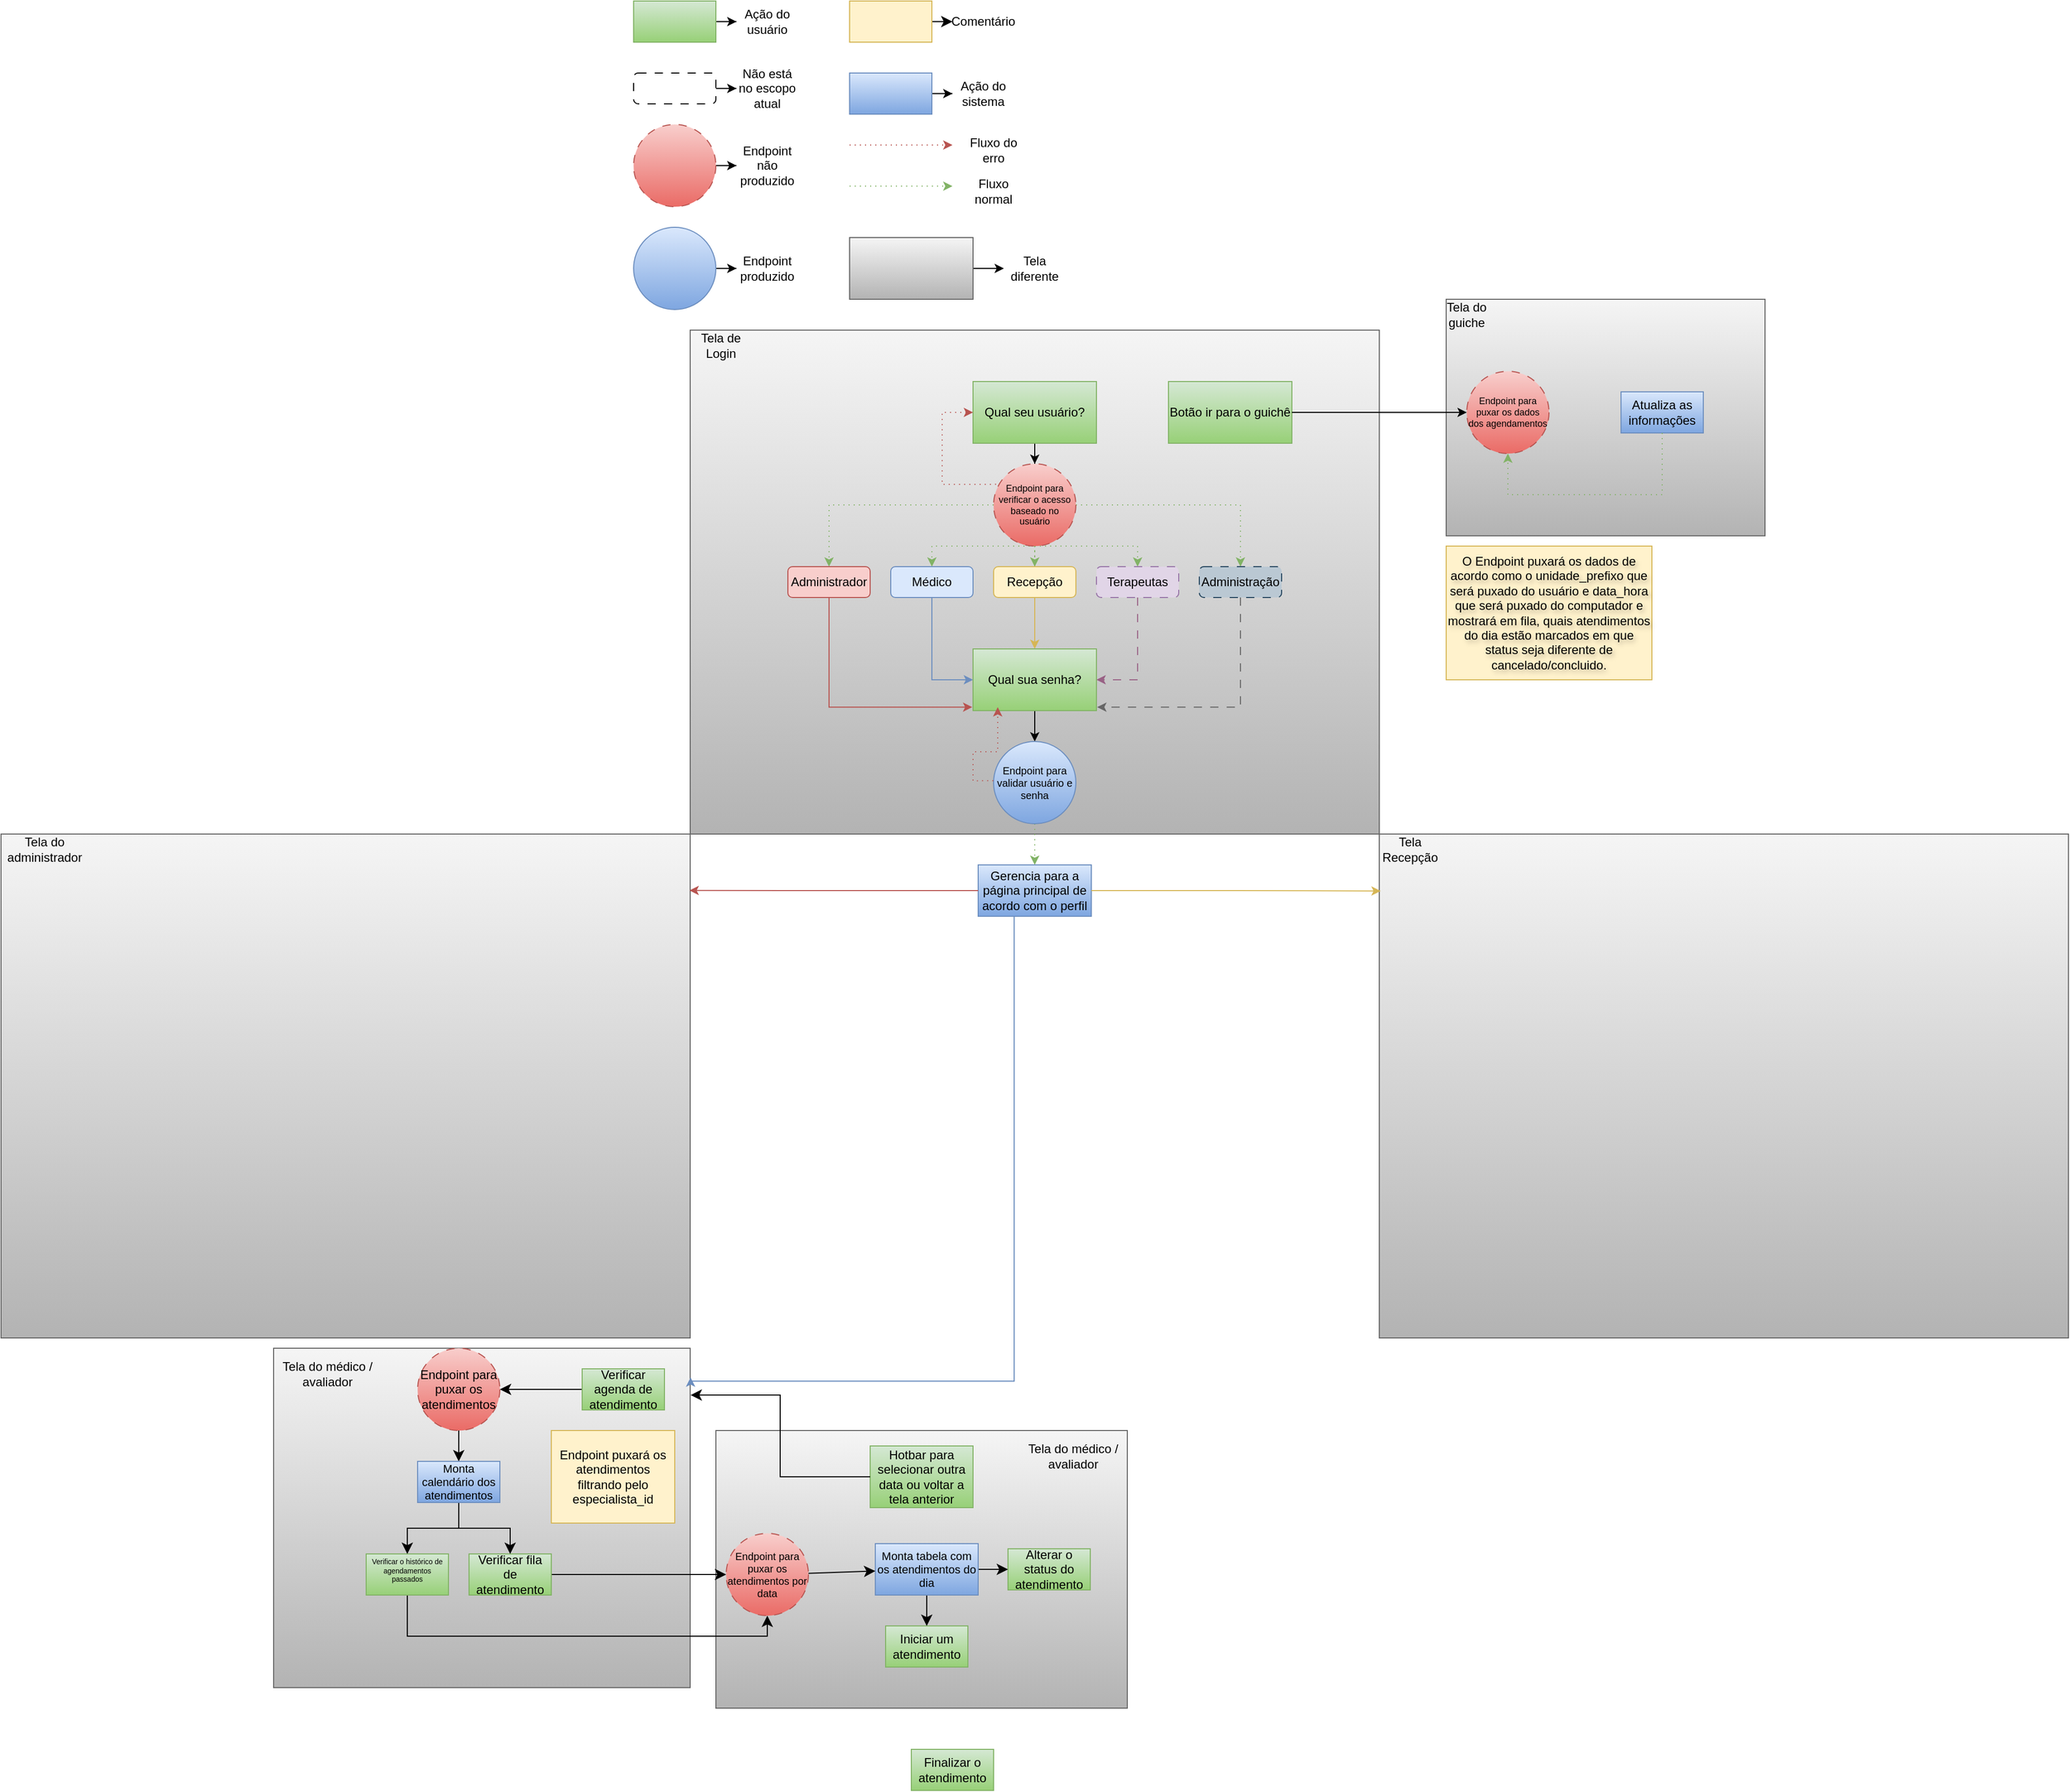 <mxfile version="26.1.3">
  <diagram name="Página-1" id="KBVwgaT-i-FmAO7iC0v5">
    <mxGraphModel dx="1583" dy="1899" grid="1" gridSize="10" guides="1" tooltips="1" connect="1" arrows="1" fold="1" page="1" pageScale="1" pageWidth="827" pageHeight="1169" math="0" shadow="0">
      <root>
        <mxCell id="0" />
        <mxCell id="1" parent="0" />
        <mxCell id="9BMJ-JanfPEMnErvBYdE-17" value="" style="rounded=0;whiteSpace=wrap;html=1;glass=0;fillColor=#f5f5f5;gradientColor=#b3b3b3;strokeColor=#666666;" vertex="1" parent="1">
          <mxGeometry x="90" y="1080" width="400" height="270" as="geometry" />
        </mxCell>
        <mxCell id="xjoWbX0M8VD2nlZDhd0g-40" value="" style="rounded=0;whiteSpace=wrap;html=1;glass=0;fillColor=#f5f5f5;gradientColor=#b3b3b3;strokeColor=#666666;" parent="1" vertex="1">
          <mxGeometry x="65" y="10" width="670" height="490" as="geometry" />
        </mxCell>
        <mxCell id="xjoWbX0M8VD2nlZDhd0g-2" value="" style="edgeStyle=orthogonalEdgeStyle;rounded=0;orthogonalLoop=1;jettySize=auto;html=1;" parent="1" source="5m3VtVwTfDAOqxTExHr1-1" target="xjoWbX0M8VD2nlZDhd0g-1" edge="1">
          <mxGeometry relative="1" as="geometry" />
        </mxCell>
        <mxCell id="5m3VtVwTfDAOqxTExHr1-1" value="Qual seu usuário?" style="rounded=0;whiteSpace=wrap;html=1;fillColor=#d5e8d4;gradientColor=#97d077;strokeColor=#82b366;" parent="1" vertex="1">
          <mxGeometry x="340" y="60" width="120" height="60" as="geometry" />
        </mxCell>
        <mxCell id="xjoWbX0M8VD2nlZDhd0g-6" style="edgeStyle=orthogonalEdgeStyle;rounded=0;orthogonalLoop=1;jettySize=auto;html=1;entryX=0.5;entryY=0;entryDx=0;entryDy=0;fillColor=#d5e8d4;gradientColor=#97d077;strokeColor=#82b366;dashed=1;dashPattern=1 4;" parent="1" source="xjoWbX0M8VD2nlZDhd0g-1" target="xjoWbX0M8VD2nlZDhd0g-3" edge="1">
          <mxGeometry relative="1" as="geometry" />
        </mxCell>
        <mxCell id="xjoWbX0M8VD2nlZDhd0g-7" style="edgeStyle=orthogonalEdgeStyle;rounded=0;orthogonalLoop=1;jettySize=auto;html=1;entryX=0.5;entryY=0;entryDx=0;entryDy=0;fillColor=#d5e8d4;gradientColor=#97d077;strokeColor=#82b366;dashed=1;dashPattern=1 4;" parent="1" source="xjoWbX0M8VD2nlZDhd0g-1" target="xjoWbX0M8VD2nlZDhd0g-5" edge="1">
          <mxGeometry relative="1" as="geometry">
            <Array as="points">
              <mxPoint x="300" y="220" />
            </Array>
          </mxGeometry>
        </mxCell>
        <mxCell id="xjoWbX0M8VD2nlZDhd0g-11" value="" style="edgeStyle=orthogonalEdgeStyle;rounded=0;orthogonalLoop=1;jettySize=auto;html=1;fillColor=#d5e8d4;gradientColor=#97d077;strokeColor=#82b366;dashed=1;dashPattern=1 4;" parent="1" source="xjoWbX0M8VD2nlZDhd0g-1" target="xjoWbX0M8VD2nlZDhd0g-8" edge="1">
          <mxGeometry relative="1" as="geometry" />
        </mxCell>
        <mxCell id="xjoWbX0M8VD2nlZDhd0g-12" style="edgeStyle=orthogonalEdgeStyle;rounded=0;orthogonalLoop=1;jettySize=auto;html=1;entryX=0.5;entryY=0;entryDx=0;entryDy=0;fillColor=#d5e8d4;gradientColor=#97d077;strokeColor=#82b366;dashed=1;dashPattern=1 4;" parent="1" source="xjoWbX0M8VD2nlZDhd0g-1" target="xjoWbX0M8VD2nlZDhd0g-9" edge="1">
          <mxGeometry relative="1" as="geometry">
            <Array as="points">
              <mxPoint x="500" y="220" />
            </Array>
          </mxGeometry>
        </mxCell>
        <mxCell id="xjoWbX0M8VD2nlZDhd0g-13" style="edgeStyle=orthogonalEdgeStyle;rounded=0;orthogonalLoop=1;jettySize=auto;html=1;exitX=1;exitY=1;exitDx=0;exitDy=0;entryX=0.5;entryY=0;entryDx=0;entryDy=0;fillColor=#d5e8d4;gradientColor=#97d077;strokeColor=#82b366;dashed=1;dashPattern=1 4;" parent="1" source="xjoWbX0M8VD2nlZDhd0g-1" target="xjoWbX0M8VD2nlZDhd0g-10" edge="1">
          <mxGeometry relative="1" as="geometry">
            <Array as="points">
              <mxPoint x="428" y="180" />
              <mxPoint x="600" y="180" />
            </Array>
          </mxGeometry>
        </mxCell>
        <mxCell id="xjoWbX0M8VD2nlZDhd0g-1" value="Endpoint para verificar o acesso baseado no usuário" style="ellipse;whiteSpace=wrap;html=1;aspect=fixed;fontSize=9;fillColor=#f8cecc;gradientColor=#ea6b66;strokeColor=#b85450;dashed=1;dashPattern=8 8;" parent="1" vertex="1">
          <mxGeometry x="360" y="140" width="80" height="80" as="geometry" />
        </mxCell>
        <mxCell id="xjoWbX0M8VD2nlZDhd0g-3" value="Administrador" style="rounded=1;whiteSpace=wrap;html=1;fillColor=#f8cecc;strokeColor=#b85450;" parent="1" vertex="1">
          <mxGeometry x="160" y="240" width="80" height="30" as="geometry" />
        </mxCell>
        <mxCell id="xjoWbX0M8VD2nlZDhd0g-21" style="edgeStyle=orthogonalEdgeStyle;rounded=0;orthogonalLoop=1;jettySize=auto;html=1;entryX=0;entryY=0.5;entryDx=0;entryDy=0;fillColor=#dae8fc;gradientColor=#7ea6e0;strokeColor=#6c8ebf;" parent="1" source="xjoWbX0M8VD2nlZDhd0g-5" target="xjoWbX0M8VD2nlZDhd0g-19" edge="1">
          <mxGeometry relative="1" as="geometry" />
        </mxCell>
        <mxCell id="xjoWbX0M8VD2nlZDhd0g-5" value="Médico" style="rounded=1;whiteSpace=wrap;html=1;fillColor=#dae8fc;strokeColor=#6c8ebf;" parent="1" vertex="1">
          <mxGeometry x="260" y="240" width="80" height="30" as="geometry" />
        </mxCell>
        <mxCell id="xjoWbX0M8VD2nlZDhd0g-20" value="" style="edgeStyle=orthogonalEdgeStyle;rounded=0;orthogonalLoop=1;jettySize=auto;html=1;fillColor=#fff2cc;gradientColor=#ffd966;strokeColor=#d6b656;" parent="1" source="xjoWbX0M8VD2nlZDhd0g-8" target="xjoWbX0M8VD2nlZDhd0g-19" edge="1">
          <mxGeometry relative="1" as="geometry" />
        </mxCell>
        <mxCell id="xjoWbX0M8VD2nlZDhd0g-8" value="Recepção" style="rounded=1;whiteSpace=wrap;html=1;fillColor=#fff2cc;strokeColor=#d6b656;" parent="1" vertex="1">
          <mxGeometry x="360" y="240" width="80" height="30" as="geometry" />
        </mxCell>
        <mxCell id="xjoWbX0M8VD2nlZDhd0g-24" style="edgeStyle=orthogonalEdgeStyle;rounded=0;orthogonalLoop=1;jettySize=auto;html=1;entryX=1;entryY=0.5;entryDx=0;entryDy=0;fillColor=#e6d0de;gradientColor=#d5739d;strokeColor=#996185;dashed=1;dashPattern=8 8;" parent="1" source="xjoWbX0M8VD2nlZDhd0g-9" target="xjoWbX0M8VD2nlZDhd0g-19" edge="1">
          <mxGeometry relative="1" as="geometry" />
        </mxCell>
        <mxCell id="xjoWbX0M8VD2nlZDhd0g-9" value="Terapeutas" style="rounded=1;whiteSpace=wrap;html=1;fillColor=#e1d5e7;strokeColor=#9673a6;dashed=1;dashPattern=8 8;" parent="1" vertex="1">
          <mxGeometry x="460" y="240" width="80" height="30" as="geometry" />
        </mxCell>
        <mxCell id="xjoWbX0M8VD2nlZDhd0g-10" value="Administração" style="rounded=1;whiteSpace=wrap;html=1;fillColor=#bac8d3;strokeColor=#23445d;dashed=1;dashPattern=8 8;" parent="1" vertex="1">
          <mxGeometry x="560" y="240" width="80" height="30" as="geometry" />
        </mxCell>
        <mxCell id="xjoWbX0M8VD2nlZDhd0g-18" value="" style="edgeStyle=orthogonalEdgeStyle;rounded=0;orthogonalLoop=1;jettySize=auto;html=1;" parent="1" source="xjoWbX0M8VD2nlZDhd0g-16" target="xjoWbX0M8VD2nlZDhd0g-17" edge="1">
          <mxGeometry relative="1" as="geometry" />
        </mxCell>
        <mxCell id="xjoWbX0M8VD2nlZDhd0g-16" value="" style="rounded=1;whiteSpace=wrap;html=1;dashed=1;dashPattern=8 8;" parent="1" vertex="1">
          <mxGeometry x="10" y="-240" width="80" height="30" as="geometry" />
        </mxCell>
        <mxCell id="xjoWbX0M8VD2nlZDhd0g-17" value="Não está no escopo atual" style="text;html=1;align=center;verticalAlign=middle;whiteSpace=wrap;rounded=0;" parent="1" vertex="1">
          <mxGeometry x="110" y="-240" width="60" height="30" as="geometry" />
        </mxCell>
        <mxCell id="xjoWbX0M8VD2nlZDhd0g-27" value="" style="edgeStyle=orthogonalEdgeStyle;rounded=0;orthogonalLoop=1;jettySize=auto;html=1;" parent="1" source="xjoWbX0M8VD2nlZDhd0g-19" target="xjoWbX0M8VD2nlZDhd0g-26" edge="1">
          <mxGeometry relative="1" as="geometry" />
        </mxCell>
        <mxCell id="xjoWbX0M8VD2nlZDhd0g-19" value="Qual sua senha?" style="rounded=0;whiteSpace=wrap;html=1;fillColor=#d5e8d4;gradientColor=#97d077;strokeColor=#82b366;" parent="1" vertex="1">
          <mxGeometry x="340" y="320" width="120" height="60" as="geometry" />
        </mxCell>
        <mxCell id="xjoWbX0M8VD2nlZDhd0g-23" style="edgeStyle=orthogonalEdgeStyle;rounded=0;orthogonalLoop=1;jettySize=auto;html=1;entryX=-0.006;entryY=0.943;entryDx=0;entryDy=0;entryPerimeter=0;fillColor=#f8cecc;gradientColor=#ea6b66;strokeColor=#b85450;" parent="1" source="xjoWbX0M8VD2nlZDhd0g-3" target="xjoWbX0M8VD2nlZDhd0g-19" edge="1">
          <mxGeometry relative="1" as="geometry">
            <Array as="points">
              <mxPoint x="200" y="377" />
            </Array>
          </mxGeometry>
        </mxCell>
        <mxCell id="xjoWbX0M8VD2nlZDhd0g-25" style="edgeStyle=orthogonalEdgeStyle;rounded=0;orthogonalLoop=1;jettySize=auto;html=1;entryX=1.006;entryY=0.943;entryDx=0;entryDy=0;entryPerimeter=0;fillColor=#f5f5f5;gradientColor=#b3b3b3;strokeColor=#666666;dashed=1;dashPattern=8 8;" parent="1" source="xjoWbX0M8VD2nlZDhd0g-10" target="xjoWbX0M8VD2nlZDhd0g-19" edge="1">
          <mxGeometry relative="1" as="geometry">
            <Array as="points">
              <mxPoint x="600" y="377" />
            </Array>
          </mxGeometry>
        </mxCell>
        <mxCell id="xjoWbX0M8VD2nlZDhd0g-56" value="" style="edgeStyle=orthogonalEdgeStyle;rounded=0;orthogonalLoop=1;jettySize=auto;html=1;fillColor=#d5e8d4;strokeColor=#82b366;dashed=1;dashPattern=1 4;" parent="1" source="xjoWbX0M8VD2nlZDhd0g-26" target="xjoWbX0M8VD2nlZDhd0g-54" edge="1">
          <mxGeometry relative="1" as="geometry" />
        </mxCell>
        <mxCell id="xjoWbX0M8VD2nlZDhd0g-26" value="Endpoint para validar usuário e senha" style="ellipse;whiteSpace=wrap;html=1;aspect=fixed;fontSize=10;fillColor=#dae8fc;gradientColor=#7ea6e0;strokeColor=#6c8ebf;" parent="1" vertex="1">
          <mxGeometry x="360" y="410" width="80" height="80" as="geometry" />
        </mxCell>
        <mxCell id="xjoWbX0M8VD2nlZDhd0g-31" value="" style="edgeStyle=orthogonalEdgeStyle;rounded=0;orthogonalLoop=1;jettySize=auto;html=1;" parent="1" source="xjoWbX0M8VD2nlZDhd0g-28" target="xjoWbX0M8VD2nlZDhd0g-29" edge="1">
          <mxGeometry relative="1" as="geometry" />
        </mxCell>
        <mxCell id="xjoWbX0M8VD2nlZDhd0g-28" value="" style="ellipse;whiteSpace=wrap;html=1;aspect=fixed;fillColor=#f8cecc;gradientColor=#ea6b66;strokeColor=#b85450;dashed=1;dashPattern=8 8;" parent="1" vertex="1">
          <mxGeometry x="10" y="-190" width="80" height="80" as="geometry" />
        </mxCell>
        <mxCell id="xjoWbX0M8VD2nlZDhd0g-29" value="Endpoint não produzido" style="text;html=1;align=center;verticalAlign=middle;whiteSpace=wrap;rounded=0;" parent="1" vertex="1">
          <mxGeometry x="110" y="-165" width="60" height="30" as="geometry" />
        </mxCell>
        <mxCell id="xjoWbX0M8VD2nlZDhd0g-33" value="" style="edgeStyle=orthogonalEdgeStyle;rounded=0;orthogonalLoop=1;jettySize=auto;html=1;" parent="1" source="xjoWbX0M8VD2nlZDhd0g-30" target="xjoWbX0M8VD2nlZDhd0g-32" edge="1">
          <mxGeometry relative="1" as="geometry" />
        </mxCell>
        <mxCell id="xjoWbX0M8VD2nlZDhd0g-30" value="" style="ellipse;whiteSpace=wrap;html=1;aspect=fixed;fontSize=10;fillColor=#dae8fc;gradientColor=#7ea6e0;strokeColor=#6c8ebf;" parent="1" vertex="1">
          <mxGeometry x="10" y="-90" width="80" height="80" as="geometry" />
        </mxCell>
        <mxCell id="xjoWbX0M8VD2nlZDhd0g-32" value="Endpoint produzido" style="text;html=1;align=center;verticalAlign=middle;whiteSpace=wrap;rounded=0;" parent="1" vertex="1">
          <mxGeometry x="110" y="-65" width="60" height="30" as="geometry" />
        </mxCell>
        <mxCell id="xjoWbX0M8VD2nlZDhd0g-36" value="" style="edgeStyle=orthogonalEdgeStyle;rounded=0;orthogonalLoop=1;jettySize=auto;html=1;" parent="1" source="xjoWbX0M8VD2nlZDhd0g-34" target="xjoWbX0M8VD2nlZDhd0g-35" edge="1">
          <mxGeometry relative="1" as="geometry" />
        </mxCell>
        <mxCell id="xjoWbX0M8VD2nlZDhd0g-34" value="" style="rounded=0;whiteSpace=wrap;html=1;fillColor=#d5e8d4;gradientColor=#97d077;strokeColor=#82b366;" parent="1" vertex="1">
          <mxGeometry x="10" y="-310" width="80" height="40" as="geometry" />
        </mxCell>
        <mxCell id="xjoWbX0M8VD2nlZDhd0g-35" value="Ação do usuário" style="text;html=1;align=center;verticalAlign=middle;whiteSpace=wrap;rounded=0;" parent="1" vertex="1">
          <mxGeometry x="110" y="-305" width="60" height="30" as="geometry" />
        </mxCell>
        <mxCell id="xjoWbX0M8VD2nlZDhd0g-39" value="" style="edgeStyle=orthogonalEdgeStyle;rounded=0;orthogonalLoop=1;jettySize=auto;html=1;" parent="1" source="xjoWbX0M8VD2nlZDhd0g-37" target="xjoWbX0M8VD2nlZDhd0g-38" edge="1">
          <mxGeometry relative="1" as="geometry" />
        </mxCell>
        <mxCell id="xjoWbX0M8VD2nlZDhd0g-37" value="" style="rounded=0;whiteSpace=wrap;html=1;fillColor=#f5f5f5;gradientColor=#b3b3b3;strokeColor=#666666;" parent="1" vertex="1">
          <mxGeometry x="220" y="-80" width="120" height="60" as="geometry" />
        </mxCell>
        <mxCell id="xjoWbX0M8VD2nlZDhd0g-38" value="Tela diferente" style="text;html=1;align=center;verticalAlign=middle;whiteSpace=wrap;rounded=0;" parent="1" vertex="1">
          <mxGeometry x="370" y="-65" width="60" height="30" as="geometry" />
        </mxCell>
        <mxCell id="xjoWbX0M8VD2nlZDhd0g-41" value="Tela de Login" style="text;html=1;align=center;verticalAlign=middle;whiteSpace=wrap;rounded=0;" parent="1" vertex="1">
          <mxGeometry x="65" y="10" width="60" height="30" as="geometry" />
        </mxCell>
        <mxCell id="xjoWbX0M8VD2nlZDhd0g-42" value="" style="endArrow=classic;html=1;rounded=0;fillColor=#d5e8d4;gradientColor=#97d077;strokeColor=#82b366;dashed=1;dashPattern=1 4;" parent="1" edge="1">
          <mxGeometry width="50" height="50" relative="1" as="geometry">
            <mxPoint x="220" y="-130" as="sourcePoint" />
            <mxPoint x="320" y="-130" as="targetPoint" />
          </mxGeometry>
        </mxCell>
        <mxCell id="xjoWbX0M8VD2nlZDhd0g-43" value="Fluxo normal" style="text;html=1;align=center;verticalAlign=middle;whiteSpace=wrap;rounded=0;" parent="1" vertex="1">
          <mxGeometry x="330" y="-140" width="60" height="30" as="geometry" />
        </mxCell>
        <mxCell id="xjoWbX0M8VD2nlZDhd0g-44" value="" style="endArrow=classic;html=1;rounded=0;fillColor=#f8cecc;gradientColor=#ea6b66;strokeColor=#b85450;dashed=1;dashPattern=1 4;" parent="1" edge="1">
          <mxGeometry width="50" height="50" relative="1" as="geometry">
            <mxPoint x="220" y="-170" as="sourcePoint" />
            <mxPoint x="320" y="-170" as="targetPoint" />
          </mxGeometry>
        </mxCell>
        <mxCell id="xjoWbX0M8VD2nlZDhd0g-45" value="Fluxo do erro" style="text;html=1;align=center;verticalAlign=middle;whiteSpace=wrap;rounded=0;" parent="1" vertex="1">
          <mxGeometry x="330" y="-180" width="60" height="30" as="geometry" />
        </mxCell>
        <mxCell id="xjoWbX0M8VD2nlZDhd0g-47" style="edgeStyle=orthogonalEdgeStyle;rounded=0;orthogonalLoop=1;jettySize=auto;html=1;entryX=0.061;entryY=0.247;entryDx=0;entryDy=0;entryPerimeter=0;startArrow=classic;startFill=1;endArrow=none;fillColor=#f8cecc;gradientColor=#ea6b66;strokeColor=#b85450;dashed=1;dashPattern=1 4;" parent="1" target="xjoWbX0M8VD2nlZDhd0g-1" edge="1">
          <mxGeometry relative="1" as="geometry">
            <mxPoint x="340" y="90" as="sourcePoint" />
            <mxPoint x="360.0" y="164.88" as="targetPoint" />
            <Array as="points">
              <mxPoint x="310" y="90" />
              <mxPoint x="310" y="160" />
              <mxPoint x="360" y="160" />
            </Array>
          </mxGeometry>
        </mxCell>
        <mxCell id="xjoWbX0M8VD2nlZDhd0g-49" value="" style="rounded=0;whiteSpace=wrap;html=1;glass=0;fillColor=#f5f5f5;gradientColor=#b3b3b3;strokeColor=#666666;" parent="1" vertex="1">
          <mxGeometry x="-605" y="500" width="670" height="490" as="geometry" />
        </mxCell>
        <mxCell id="xjoWbX0M8VD2nlZDhd0g-51" value="" style="edgeStyle=orthogonalEdgeStyle;rounded=0;orthogonalLoop=1;jettySize=auto;html=1;" parent="1" source="xjoWbX0M8VD2nlZDhd0g-52" target="xjoWbX0M8VD2nlZDhd0g-53" edge="1">
          <mxGeometry relative="1" as="geometry" />
        </mxCell>
        <mxCell id="xjoWbX0M8VD2nlZDhd0g-52" value="" style="rounded=0;whiteSpace=wrap;html=1;fillColor=#dae8fc;gradientColor=#7ea6e0;strokeColor=#6c8ebf;" parent="1" vertex="1">
          <mxGeometry x="220" y="-240" width="80" height="40" as="geometry" />
        </mxCell>
        <mxCell id="xjoWbX0M8VD2nlZDhd0g-53" value="Ação do sistema" style="text;html=1;align=center;verticalAlign=middle;whiteSpace=wrap;rounded=0;" parent="1" vertex="1">
          <mxGeometry x="320" y="-235" width="60" height="30" as="geometry" />
        </mxCell>
        <mxCell id="xjoWbX0M8VD2nlZDhd0g-54" value="Gerencia para a página principal de acordo com o perfil" style="rounded=0;whiteSpace=wrap;html=1;fillColor=#dae8fc;gradientColor=#7ea6e0;strokeColor=#6c8ebf;" parent="1" vertex="1">
          <mxGeometry x="345" y="530" width="110" height="50" as="geometry" />
        </mxCell>
        <mxCell id="xjoWbX0M8VD2nlZDhd0g-57" style="edgeStyle=orthogonalEdgeStyle;rounded=0;orthogonalLoop=1;jettySize=auto;html=1;entryX=0.999;entryY=0.112;entryDx=0;entryDy=0;entryPerimeter=0;fillColor=#f8cecc;gradientColor=#ea6b66;strokeColor=#b85450;" parent="1" source="xjoWbX0M8VD2nlZDhd0g-54" target="xjoWbX0M8VD2nlZDhd0g-49" edge="1">
          <mxGeometry relative="1" as="geometry" />
        </mxCell>
        <mxCell id="xjoWbX0M8VD2nlZDhd0g-58" value="" style="rounded=0;whiteSpace=wrap;html=1;glass=0;fillColor=#f5f5f5;gradientColor=#b3b3b3;strokeColor=#666666;" parent="1" vertex="1">
          <mxGeometry x="-340" y="1000" width="405" height="330" as="geometry" />
        </mxCell>
        <mxCell id="xjoWbX0M8VD2nlZDhd0g-59" style="edgeStyle=orthogonalEdgeStyle;rounded=0;orthogonalLoop=1;jettySize=auto;html=1;entryX=1.001;entryY=0.086;entryDx=0;entryDy=0;entryPerimeter=0;fillColor=#dae8fc;gradientColor=#7ea6e0;strokeColor=#6c8ebf;" parent="1" source="xjoWbX0M8VD2nlZDhd0g-54" target="xjoWbX0M8VD2nlZDhd0g-58" edge="1">
          <mxGeometry relative="1" as="geometry">
            <Array as="points">
              <mxPoint x="380" y="1032" />
            </Array>
          </mxGeometry>
        </mxCell>
        <mxCell id="xjoWbX0M8VD2nlZDhd0g-61" style="edgeStyle=orthogonalEdgeStyle;rounded=0;orthogonalLoop=1;jettySize=auto;html=1;entryX=0.2;entryY=0.944;entryDx=0;entryDy=0;entryPerimeter=0;dashed=1;dashPattern=1 4;fillColor=#f8cecc;gradientColor=#ea6b66;strokeColor=#b85450;exitX=-0.003;exitY=0.477;exitDx=0;exitDy=0;exitPerimeter=0;" parent="1" source="xjoWbX0M8VD2nlZDhd0g-26" target="xjoWbX0M8VD2nlZDhd0g-19" edge="1">
          <mxGeometry relative="1" as="geometry">
            <Array as="points">
              <mxPoint x="340" y="448" />
              <mxPoint x="340" y="420" />
              <mxPoint x="364" y="420" />
            </Array>
          </mxGeometry>
        </mxCell>
        <mxCell id="xjoWbX0M8VD2nlZDhd0g-62" value="" style="rounded=0;whiteSpace=wrap;html=1;glass=0;fillColor=#f5f5f5;gradientColor=#b3b3b3;strokeColor=#666666;" parent="1" vertex="1">
          <mxGeometry x="735" y="500" width="670" height="490" as="geometry" />
        </mxCell>
        <mxCell id="xjoWbX0M8VD2nlZDhd0g-63" style="edgeStyle=orthogonalEdgeStyle;rounded=0;orthogonalLoop=1;jettySize=auto;html=1;entryX=0.002;entryY=0.113;entryDx=0;entryDy=0;entryPerimeter=0;fillColor=#fff2cc;gradientColor=#ffd966;strokeColor=#d6b656;" parent="1" source="xjoWbX0M8VD2nlZDhd0g-54" target="xjoWbX0M8VD2nlZDhd0g-62" edge="1">
          <mxGeometry relative="1" as="geometry" />
        </mxCell>
        <mxCell id="GUOrzD-hPcrCpEoMWFpB-1" value="Tela do administrador" style="text;html=1;align=center;verticalAlign=middle;whiteSpace=wrap;rounded=0;" parent="1" vertex="1">
          <mxGeometry x="-605" y="500" width="85" height="30" as="geometry" />
        </mxCell>
        <mxCell id="GUOrzD-hPcrCpEoMWFpB-2" value="Botão ir para o guichê" style="rounded=0;whiteSpace=wrap;html=1;fillColor=#d5e8d4;gradientColor=#97d077;strokeColor=#82b366;" parent="1" vertex="1">
          <mxGeometry x="530" y="60" width="120" height="60" as="geometry" />
        </mxCell>
        <mxCell id="GUOrzD-hPcrCpEoMWFpB-3" value="" style="rounded=0;whiteSpace=wrap;html=1;glass=0;fillColor=#f5f5f5;gradientColor=#b3b3b3;strokeColor=#666666;" parent="1" vertex="1">
          <mxGeometry x="800" y="-20" width="310" height="230" as="geometry" />
        </mxCell>
        <mxCell id="GUOrzD-hPcrCpEoMWFpB-4" style="edgeStyle=orthogonalEdgeStyle;rounded=0;orthogonalLoop=1;jettySize=auto;html=1;entryX=0;entryY=0.5;entryDx=0;entryDy=0;" parent="1" source="GUOrzD-hPcrCpEoMWFpB-2" target="9BMJ-JanfPEMnErvBYdE-3" edge="1">
          <mxGeometry relative="1" as="geometry" />
        </mxCell>
        <mxCell id="GUOrzD-hPcrCpEoMWFpB-5" value="Tela do guiche" style="text;html=1;align=center;verticalAlign=middle;whiteSpace=wrap;rounded=0;" parent="1" vertex="1">
          <mxGeometry x="790" y="-20" width="60" height="30" as="geometry" />
        </mxCell>
        <mxCell id="9BMJ-JanfPEMnErvBYdE-1" value="Tela Recepção" style="text;html=1;align=center;verticalAlign=middle;whiteSpace=wrap;rounded=0;" vertex="1" parent="1">
          <mxGeometry x="735" y="500" width="60" height="30" as="geometry" />
        </mxCell>
        <mxCell id="9BMJ-JanfPEMnErvBYdE-2" value="Tela do médico / avaliador" style="text;html=1;align=center;verticalAlign=middle;whiteSpace=wrap;rounded=0;" vertex="1" parent="1">
          <mxGeometry x="-340" y="1000" width="105" height="50" as="geometry" />
        </mxCell>
        <mxCell id="9BMJ-JanfPEMnErvBYdE-3" value="Endpoint para puxar os dados dos agendamentos" style="ellipse;whiteSpace=wrap;html=1;aspect=fixed;fillColor=#f8cecc;gradientColor=#ea6b66;strokeColor=#b85450;dashed=1;dashPattern=8 8;fontSize=9;" vertex="1" parent="1">
          <mxGeometry x="820" y="50" width="80" height="80" as="geometry" />
        </mxCell>
        <mxCell id="9BMJ-JanfPEMnErvBYdE-4" value="Atualiza as informações" style="rounded=0;whiteSpace=wrap;html=1;fillColor=#dae8fc;gradientColor=#7ea6e0;strokeColor=#6c8ebf;" vertex="1" parent="1">
          <mxGeometry x="970" y="70" width="80" height="40" as="geometry" />
        </mxCell>
        <mxCell id="9BMJ-JanfPEMnErvBYdE-5" value="" style="endArrow=classic;html=1;rounded=0;fillColor=#d5e8d4;gradientColor=#97d077;strokeColor=#82b366;dashed=1;dashPattern=1 4;exitX=0.5;exitY=1;exitDx=0;exitDy=0;entryX=0.5;entryY=1;entryDx=0;entryDy=0;" edge="1" parent="1" source="9BMJ-JanfPEMnErvBYdE-4" target="9BMJ-JanfPEMnErvBYdE-3">
          <mxGeometry width="50" height="50" relative="1" as="geometry">
            <mxPoint x="990" y="190" as="sourcePoint" />
            <mxPoint x="1090" y="190" as="targetPoint" />
            <Array as="points">
              <mxPoint x="1010" y="170" />
              <mxPoint x="860" y="170" />
            </Array>
          </mxGeometry>
        </mxCell>
        <mxCell id="9BMJ-JanfPEMnErvBYdE-6" value="O Endpoint puxará os dados de acordo como o unidade_prefixo que será puxado do usuário e data_hora que será puxado do computador e mostrará em fila, quais atendimentos do dia estão marcados em que status seja diferente de cancelado/concluido." style="text;html=1;align=center;verticalAlign=middle;whiteSpace=wrap;rounded=0;textShadow=1;fillColor=#fff2cc;strokeColor=#d6b656;" vertex="1" parent="1">
          <mxGeometry x="800" y="220" width="200" height="130" as="geometry" />
        </mxCell>
        <mxCell id="9BMJ-JanfPEMnErvBYdE-9" style="edgeStyle=none;curved=1;rounded=0;orthogonalLoop=1;jettySize=auto;html=1;entryX=0;entryY=0.5;entryDx=0;entryDy=0;fontSize=12;startSize=8;endSize=8;" edge="1" parent="1" source="9BMJ-JanfPEMnErvBYdE-7" target="9BMJ-JanfPEMnErvBYdE-8">
          <mxGeometry relative="1" as="geometry" />
        </mxCell>
        <mxCell id="9BMJ-JanfPEMnErvBYdE-7" value="" style="rounded=0;whiteSpace=wrap;html=1;fillColor=#fff2cc;strokeColor=#d6b656;" vertex="1" parent="1">
          <mxGeometry x="220" y="-310" width="80" height="40" as="geometry" />
        </mxCell>
        <mxCell id="9BMJ-JanfPEMnErvBYdE-8" value="Comentário" style="text;html=1;align=center;verticalAlign=middle;whiteSpace=wrap;rounded=0;" vertex="1" parent="1">
          <mxGeometry x="320" y="-305" width="60" height="30" as="geometry" />
        </mxCell>
        <mxCell id="9BMJ-JanfPEMnErvBYdE-26" style="edgeStyle=none;curved=1;rounded=0;orthogonalLoop=1;jettySize=auto;html=1;fontSize=12;startSize=8;endSize=8;entryX=0;entryY=0.5;entryDx=0;entryDy=0;" edge="1" parent="1" source="9BMJ-JanfPEMnErvBYdE-11" target="9BMJ-JanfPEMnErvBYdE-28">
          <mxGeometry relative="1" as="geometry" />
        </mxCell>
        <mxCell id="9BMJ-JanfPEMnErvBYdE-11" value="Verificar fila de atendimento" style="rounded=0;whiteSpace=wrap;html=1;fillColor=#d5e8d4;gradientColor=#97d077;strokeColor=#82b366;" vertex="1" parent="1">
          <mxGeometry x="-150" y="1200" width="80" height="40" as="geometry" />
        </mxCell>
        <mxCell id="9BMJ-JanfPEMnErvBYdE-12" value="Iniciar um atendimento" style="rounded=0;whiteSpace=wrap;html=1;fillColor=#d5e8d4;gradientColor=#97d077;strokeColor=#82b366;" vertex="1" parent="1">
          <mxGeometry x="255" y="1270" width="80" height="40" as="geometry" />
        </mxCell>
        <mxCell id="9BMJ-JanfPEMnErvBYdE-13" value="Finalizar o atendimento" style="rounded=0;whiteSpace=wrap;html=1;fillColor=#d5e8d4;gradientColor=#97d077;strokeColor=#82b366;" vertex="1" parent="1">
          <mxGeometry x="280" y="1390" width="80" height="40" as="geometry" />
        </mxCell>
        <mxCell id="9BMJ-JanfPEMnErvBYdE-14" value="Alterar o status do atendimento" style="rounded=0;whiteSpace=wrap;html=1;fillColor=#d5e8d4;gradientColor=#97d077;strokeColor=#82b366;" vertex="1" parent="1">
          <mxGeometry x="374" y="1195" width="80" height="40" as="geometry" />
        </mxCell>
        <mxCell id="9BMJ-JanfPEMnErvBYdE-21" style="edgeStyle=none;curved=1;rounded=0;orthogonalLoop=1;jettySize=auto;html=1;fontSize=12;startSize=8;endSize=8;entryX=1;entryY=0.5;entryDx=0;entryDy=0;" edge="1" parent="1" source="9BMJ-JanfPEMnErvBYdE-15" target="9BMJ-JanfPEMnErvBYdE-19">
          <mxGeometry relative="1" as="geometry" />
        </mxCell>
        <mxCell id="9BMJ-JanfPEMnErvBYdE-15" value="Verificar agenda de atendimento" style="rounded=0;whiteSpace=wrap;html=1;fillColor=#d5e8d4;gradientColor=#97d077;strokeColor=#82b366;" vertex="1" parent="1">
          <mxGeometry x="-40" y="1020" width="80" height="40" as="geometry" />
        </mxCell>
        <mxCell id="9BMJ-JanfPEMnErvBYdE-30" style="edgeStyle=orthogonalEdgeStyle;rounded=0;orthogonalLoop=1;jettySize=auto;html=1;fontSize=12;startSize=8;endSize=8;entryX=0.5;entryY=1;entryDx=0;entryDy=0;" edge="1" parent="1" source="9BMJ-JanfPEMnErvBYdE-16" target="9BMJ-JanfPEMnErvBYdE-28">
          <mxGeometry relative="1" as="geometry">
            <Array as="points">
              <mxPoint x="-210" y="1280" />
              <mxPoint x="140" y="1280" />
            </Array>
          </mxGeometry>
        </mxCell>
        <mxCell id="9BMJ-JanfPEMnErvBYdE-16" value="Verificar o histórico de agendamentos passados&lt;div&gt;&lt;br&gt;&lt;/div&gt;" style="rounded=0;whiteSpace=wrap;html=1;fillColor=#d5e8d4;gradientColor=#97d077;strokeColor=#82b366;fontSize=7;align=center;verticalAlign=bottom;" vertex="1" parent="1">
          <mxGeometry x="-250" y="1200" width="80" height="40" as="geometry" />
        </mxCell>
        <mxCell id="9BMJ-JanfPEMnErvBYdE-23" style="edgeStyle=none;curved=1;rounded=0;orthogonalLoop=1;jettySize=auto;html=1;entryX=0.5;entryY=0;entryDx=0;entryDy=0;fontSize=12;startSize=8;endSize=8;" edge="1" parent="1" source="9BMJ-JanfPEMnErvBYdE-19" target="9BMJ-JanfPEMnErvBYdE-22">
          <mxGeometry relative="1" as="geometry" />
        </mxCell>
        <mxCell id="9BMJ-JanfPEMnErvBYdE-19" value="Endpoint para puxar os atendimentos" style="ellipse;whiteSpace=wrap;html=1;aspect=fixed;fillColor=#f8cecc;gradientColor=#ea6b66;strokeColor=#b85450;dashed=1;dashPattern=8 8;" vertex="1" parent="1">
          <mxGeometry x="-200" y="1000" width="80" height="80" as="geometry" />
        </mxCell>
        <mxCell id="9BMJ-JanfPEMnErvBYdE-20" value="Endpoint puxará os atendimentos filtrando pelo especialista_id" style="rounded=0;whiteSpace=wrap;html=1;fillColor=#fff2cc;strokeColor=#d6b656;" vertex="1" parent="1">
          <mxGeometry x="-70" y="1080" width="120" height="90" as="geometry" />
        </mxCell>
        <mxCell id="9BMJ-JanfPEMnErvBYdE-24" style="edgeStyle=orthogonalEdgeStyle;rounded=0;orthogonalLoop=1;jettySize=auto;html=1;fontSize=12;startSize=8;endSize=8;entryX=0.5;entryY=0;entryDx=0;entryDy=0;" edge="1" parent="1" source="9BMJ-JanfPEMnErvBYdE-22" target="9BMJ-JanfPEMnErvBYdE-16">
          <mxGeometry relative="1" as="geometry" />
        </mxCell>
        <mxCell id="9BMJ-JanfPEMnErvBYdE-25" style="edgeStyle=orthogonalEdgeStyle;rounded=0;orthogonalLoop=1;jettySize=auto;html=1;fontSize=12;startSize=8;endSize=8;entryX=0.5;entryY=0;entryDx=0;entryDy=0;" edge="1" parent="1" source="9BMJ-JanfPEMnErvBYdE-22" target="9BMJ-JanfPEMnErvBYdE-11">
          <mxGeometry relative="1" as="geometry" />
        </mxCell>
        <mxCell id="9BMJ-JanfPEMnErvBYdE-22" value="Monta calendário dos atendimentos" style="rounded=0;whiteSpace=wrap;html=1;fillColor=#dae8fc;gradientColor=#7ea6e0;strokeColor=#6c8ebf;fontSize=11;" vertex="1" parent="1">
          <mxGeometry x="-200" y="1110" width="80" height="40" as="geometry" />
        </mxCell>
        <mxCell id="9BMJ-JanfPEMnErvBYdE-37" style="edgeStyle=none;curved=1;rounded=0;orthogonalLoop=1;jettySize=auto;html=1;entryX=0;entryY=0.5;entryDx=0;entryDy=0;fontSize=12;startSize=8;endSize=8;" edge="1" parent="1" source="9BMJ-JanfPEMnErvBYdE-27" target="9BMJ-JanfPEMnErvBYdE-14">
          <mxGeometry relative="1" as="geometry" />
        </mxCell>
        <mxCell id="9BMJ-JanfPEMnErvBYdE-38" style="edgeStyle=none;curved=1;rounded=0;orthogonalLoop=1;jettySize=auto;html=1;entryX=0.5;entryY=0;entryDx=0;entryDy=0;fontSize=12;startSize=8;endSize=8;" edge="1" parent="1" source="9BMJ-JanfPEMnErvBYdE-27" target="9BMJ-JanfPEMnErvBYdE-12">
          <mxGeometry relative="1" as="geometry" />
        </mxCell>
        <mxCell id="9BMJ-JanfPEMnErvBYdE-27" value="Monta tabela com os atendimentos do dia" style="rounded=0;whiteSpace=wrap;html=1;fillColor=#dae8fc;gradientColor=#7ea6e0;strokeColor=#6c8ebf;fontSize=11;" vertex="1" parent="1">
          <mxGeometry x="245" y="1190" width="100" height="50" as="geometry" />
        </mxCell>
        <mxCell id="9BMJ-JanfPEMnErvBYdE-29" style="edgeStyle=none;curved=1;rounded=0;orthogonalLoop=1;jettySize=auto;html=1;fontSize=12;startSize=8;endSize=8;" edge="1" parent="1" source="9BMJ-JanfPEMnErvBYdE-28" target="9BMJ-JanfPEMnErvBYdE-27">
          <mxGeometry relative="1" as="geometry" />
        </mxCell>
        <mxCell id="9BMJ-JanfPEMnErvBYdE-28" value="Endpoint para puxar os atendimentos por data" style="ellipse;whiteSpace=wrap;html=1;aspect=fixed;fillColor=#f8cecc;gradientColor=#ea6b66;strokeColor=#b85450;dashed=1;dashPattern=8 8;fontSize=10;" vertex="1" parent="1">
          <mxGeometry x="100" y="1180" width="80" height="80" as="geometry" />
        </mxCell>
        <mxCell id="9BMJ-JanfPEMnErvBYdE-34" value="Hotbar para selecionar outra data ou voltar a tela anterior" style="rounded=0;whiteSpace=wrap;html=1;fillColor=#d5e8d4;gradientColor=#97d077;strokeColor=#82b366;" vertex="1" parent="1">
          <mxGeometry x="240" y="1095" width="100" height="60" as="geometry" />
        </mxCell>
        <mxCell id="9BMJ-JanfPEMnErvBYdE-35" style="edgeStyle=orthogonalEdgeStyle;rounded=0;orthogonalLoop=1;jettySize=auto;html=1;entryX=1.001;entryY=0.138;entryDx=0;entryDy=0;entryPerimeter=0;fontSize=12;startSize=8;endSize=8;" edge="1" parent="1" source="9BMJ-JanfPEMnErvBYdE-34" target="xjoWbX0M8VD2nlZDhd0g-58">
          <mxGeometry relative="1" as="geometry" />
        </mxCell>
        <mxCell id="9BMJ-JanfPEMnErvBYdE-36" value="Tela do médico / avaliador" style="text;html=1;align=center;verticalAlign=middle;whiteSpace=wrap;rounded=0;" vertex="1" parent="1">
          <mxGeometry x="385" y="1080" width="105" height="50" as="geometry" />
        </mxCell>
      </root>
    </mxGraphModel>
  </diagram>
</mxfile>
